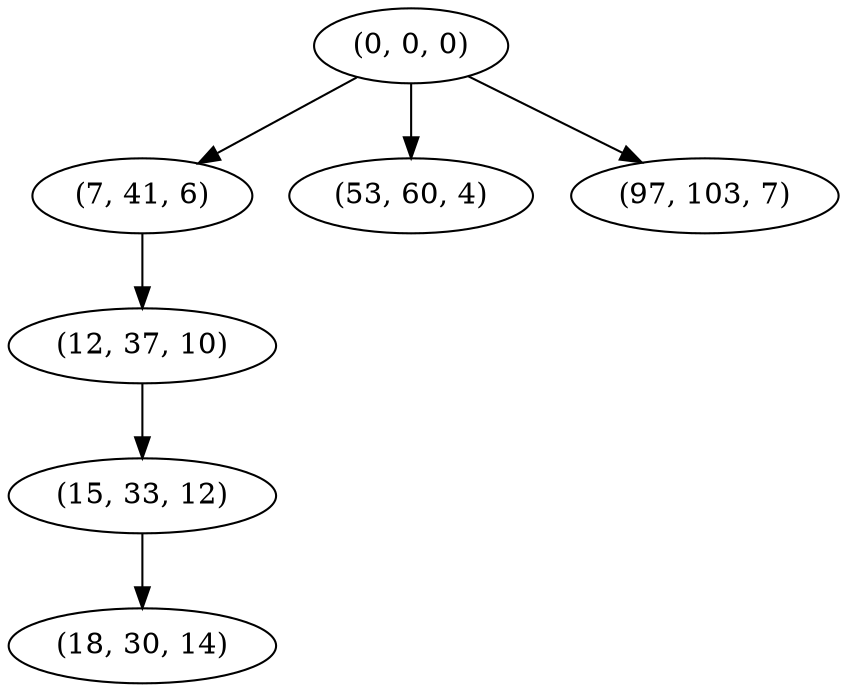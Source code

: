 digraph tree {
    "(0, 0, 0)";
    "(7, 41, 6)";
    "(12, 37, 10)";
    "(15, 33, 12)";
    "(18, 30, 14)";
    "(53, 60, 4)";
    "(97, 103, 7)";
    "(0, 0, 0)" -> "(7, 41, 6)";
    "(0, 0, 0)" -> "(53, 60, 4)";
    "(0, 0, 0)" -> "(97, 103, 7)";
    "(7, 41, 6)" -> "(12, 37, 10)";
    "(12, 37, 10)" -> "(15, 33, 12)";
    "(15, 33, 12)" -> "(18, 30, 14)";
}
